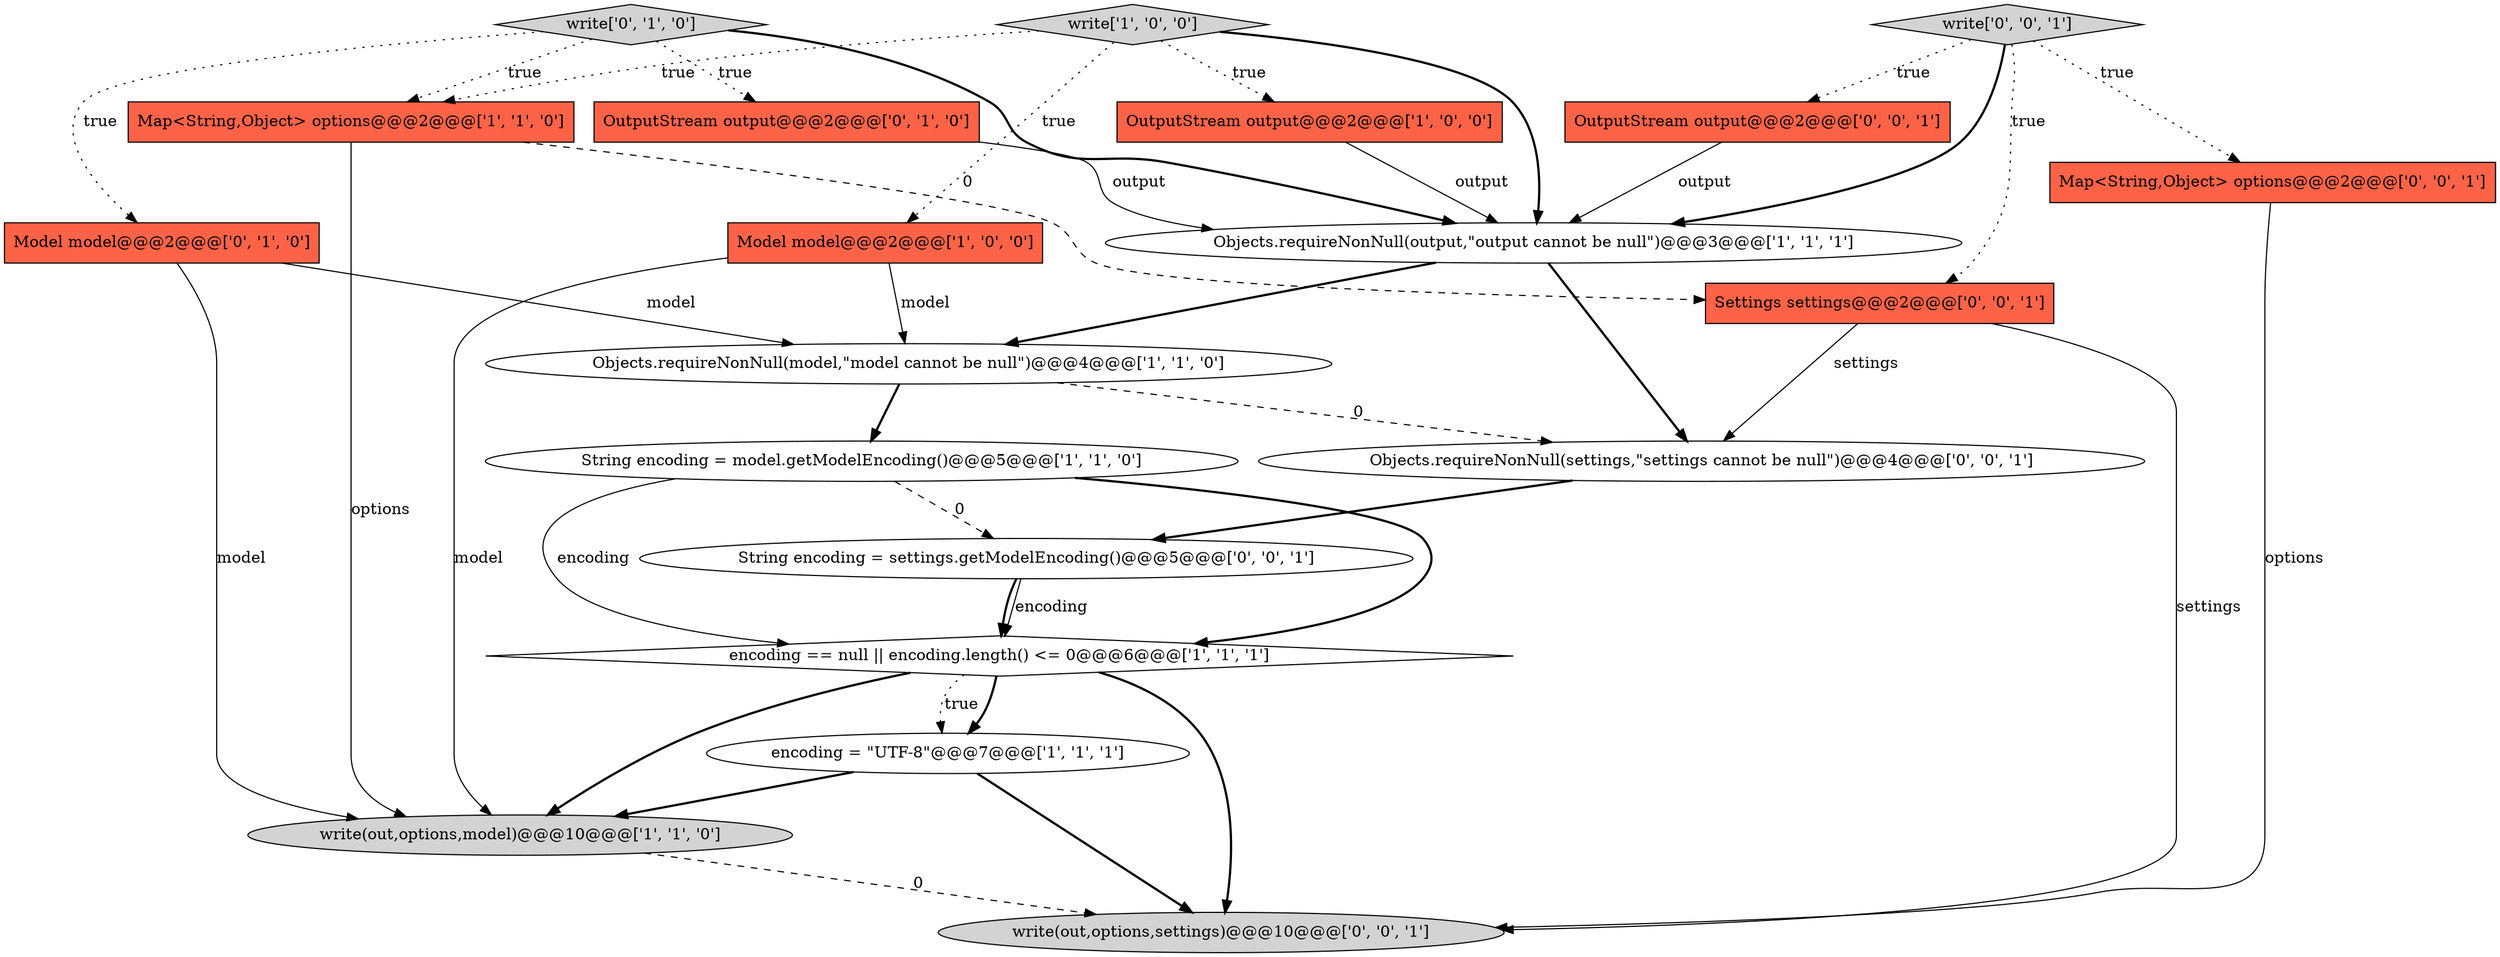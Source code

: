 digraph {
5 [style = filled, label = "write['1', '0', '0']", fillcolor = lightgray, shape = diamond image = "AAA0AAABBB1BBB"];
13 [style = filled, label = "write(out,options,settings)@@@10@@@['0', '0', '1']", fillcolor = lightgray, shape = ellipse image = "AAA0AAABBB3BBB"];
0 [style = filled, label = "OutputStream output@@@2@@@['1', '0', '0']", fillcolor = tomato, shape = box image = "AAA0AAABBB1BBB"];
2 [style = filled, label = "write(out,options,model)@@@10@@@['1', '1', '0']", fillcolor = lightgray, shape = ellipse image = "AAA0AAABBB1BBB"];
18 [style = filled, label = "OutputStream output@@@2@@@['0', '0', '1']", fillcolor = tomato, shape = box image = "AAA0AAABBB3BBB"];
10 [style = filled, label = "write['0', '1', '0']", fillcolor = lightgray, shape = diamond image = "AAA0AAABBB2BBB"];
16 [style = filled, label = "Map<String,Object> options@@@2@@@['0', '0', '1']", fillcolor = tomato, shape = box image = "AAA0AAABBB3BBB"];
15 [style = filled, label = "String encoding = settings.getModelEncoding()@@@5@@@['0', '0', '1']", fillcolor = white, shape = ellipse image = "AAA0AAABBB3BBB"];
17 [style = filled, label = "Objects.requireNonNull(settings,\"settings cannot be null\")@@@4@@@['0', '0', '1']", fillcolor = white, shape = ellipse image = "AAA0AAABBB3BBB"];
6 [style = filled, label = "Map<String,Object> options@@@2@@@['1', '1', '0']", fillcolor = tomato, shape = box image = "AAA0AAABBB1BBB"];
11 [style = filled, label = "OutputStream output@@@2@@@['0', '1', '0']", fillcolor = tomato, shape = box image = "AAA0AAABBB2BBB"];
4 [style = filled, label = "Model model@@@2@@@['1', '0', '0']", fillcolor = tomato, shape = box image = "AAA0AAABBB1BBB"];
1 [style = filled, label = "Objects.requireNonNull(output,\"output cannot be null\")@@@3@@@['1', '1', '1']", fillcolor = white, shape = ellipse image = "AAA0AAABBB1BBB"];
7 [style = filled, label = "Objects.requireNonNull(model,\"model cannot be null\")@@@4@@@['1', '1', '0']", fillcolor = white, shape = ellipse image = "AAA0AAABBB1BBB"];
14 [style = filled, label = "write['0', '0', '1']", fillcolor = lightgray, shape = diamond image = "AAA0AAABBB3BBB"];
8 [style = filled, label = "encoding == null || encoding.length() <= 0@@@6@@@['1', '1', '1']", fillcolor = white, shape = diamond image = "AAA0AAABBB1BBB"];
9 [style = filled, label = "encoding = \"UTF-8\"@@@7@@@['1', '1', '1']", fillcolor = white, shape = ellipse image = "AAA0AAABBB1BBB"];
19 [style = filled, label = "Settings settings@@@2@@@['0', '0', '1']", fillcolor = tomato, shape = box image = "AAA0AAABBB3BBB"];
3 [style = filled, label = "String encoding = model.getModelEncoding()@@@5@@@['1', '1', '0']", fillcolor = white, shape = ellipse image = "AAA0AAABBB1BBB"];
12 [style = filled, label = "Model model@@@2@@@['0', '1', '0']", fillcolor = tomato, shape = box image = "AAA0AAABBB2BBB"];
10->6 [style = dotted, label="true"];
10->12 [style = dotted, label="true"];
3->8 [style = solid, label="encoding"];
16->13 [style = solid, label="options"];
14->19 [style = dotted, label="true"];
19->17 [style = solid, label="settings"];
9->2 [style = bold, label=""];
7->17 [style = dashed, label="0"];
4->7 [style = solid, label="model"];
5->6 [style = dotted, label="true"];
5->0 [style = dotted, label="true"];
11->1 [style = solid, label="output"];
1->7 [style = bold, label=""];
15->8 [style = solid, label="encoding"];
7->3 [style = bold, label=""];
14->1 [style = bold, label=""];
5->4 [style = dotted, label="true"];
1->17 [style = bold, label=""];
14->16 [style = dotted, label="true"];
5->1 [style = bold, label=""];
0->1 [style = solid, label="output"];
12->2 [style = solid, label="model"];
8->2 [style = bold, label=""];
10->11 [style = dotted, label="true"];
2->13 [style = dashed, label="0"];
3->8 [style = bold, label=""];
12->7 [style = solid, label="model"];
6->19 [style = dashed, label="0"];
6->2 [style = solid, label="options"];
8->9 [style = bold, label=""];
19->13 [style = solid, label="settings"];
17->15 [style = bold, label=""];
3->15 [style = dashed, label="0"];
4->2 [style = solid, label="model"];
8->9 [style = dotted, label="true"];
10->1 [style = bold, label=""];
14->18 [style = dotted, label="true"];
15->8 [style = bold, label=""];
18->1 [style = solid, label="output"];
8->13 [style = bold, label=""];
9->13 [style = bold, label=""];
}

